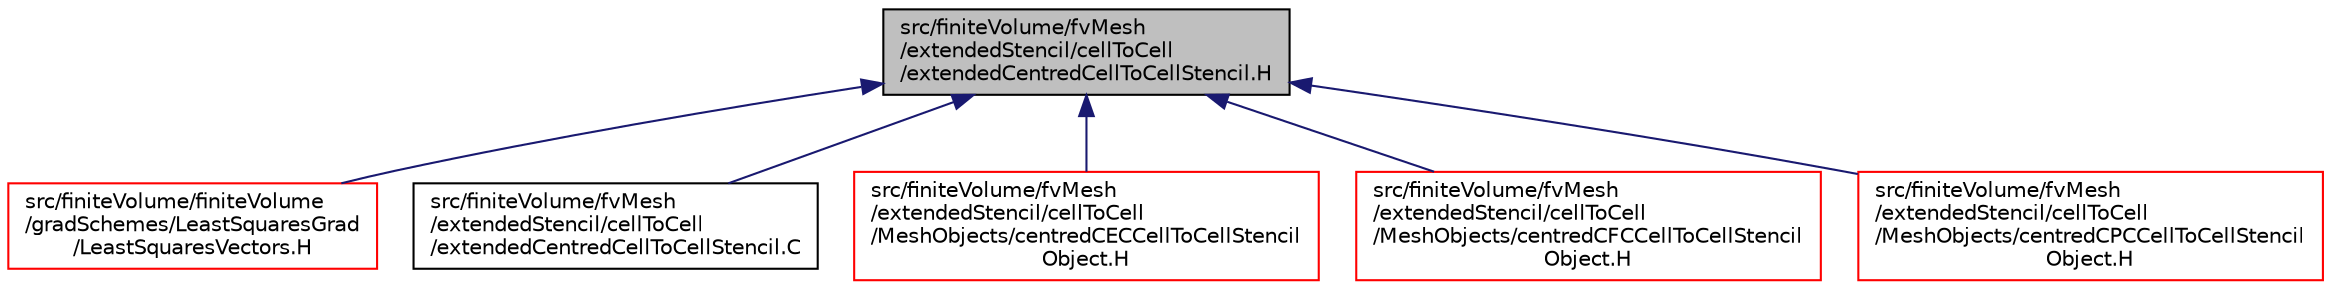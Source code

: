 digraph "src/finiteVolume/fvMesh/extendedStencil/cellToCell/extendedCentredCellToCellStencil.H"
{
  bgcolor="transparent";
  edge [fontname="Helvetica",fontsize="10",labelfontname="Helvetica",labelfontsize="10"];
  node [fontname="Helvetica",fontsize="10",shape=record];
  Node1 [label="src/finiteVolume/fvMesh\l/extendedStencil/cellToCell\l/extendedCentredCellToCellStencil.H",height=0.2,width=0.4,color="black", fillcolor="grey75", style="filled", fontcolor="black"];
  Node1 -> Node2 [dir="back",color="midnightblue",fontsize="10",style="solid",fontname="Helvetica"];
  Node2 [label="src/finiteVolume/finiteVolume\l/gradSchemes/LeastSquaresGrad\l/LeastSquaresVectors.H",height=0.2,width=0.4,color="red",URL="$a05902.html"];
  Node1 -> Node3 [dir="back",color="midnightblue",fontsize="10",style="solid",fontname="Helvetica"];
  Node3 [label="src/finiteVolume/fvMesh\l/extendedStencil/cellToCell\l/extendedCentredCellToCellStencil.C",height=0.2,width=0.4,color="black",URL="$a05963.html"];
  Node1 -> Node4 [dir="back",color="midnightblue",fontsize="10",style="solid",fontname="Helvetica"];
  Node4 [label="src/finiteVolume/fvMesh\l/extendedStencil/cellToCell\l/MeshObjects/centredCECCellToCellStencil\lObject.H",height=0.2,width=0.4,color="red",URL="$a05974.html"];
  Node1 -> Node5 [dir="back",color="midnightblue",fontsize="10",style="solid",fontname="Helvetica"];
  Node5 [label="src/finiteVolume/fvMesh\l/extendedStencil/cellToCell\l/MeshObjects/centredCFCCellToCellStencil\lObject.H",height=0.2,width=0.4,color="red",URL="$a05976.html"];
  Node1 -> Node6 [dir="back",color="midnightblue",fontsize="10",style="solid",fontname="Helvetica"];
  Node6 [label="src/finiteVolume/fvMesh\l/extendedStencil/cellToCell\l/MeshObjects/centredCPCCellToCellStencil\lObject.H",height=0.2,width=0.4,color="red",URL="$a05978.html"];
}
